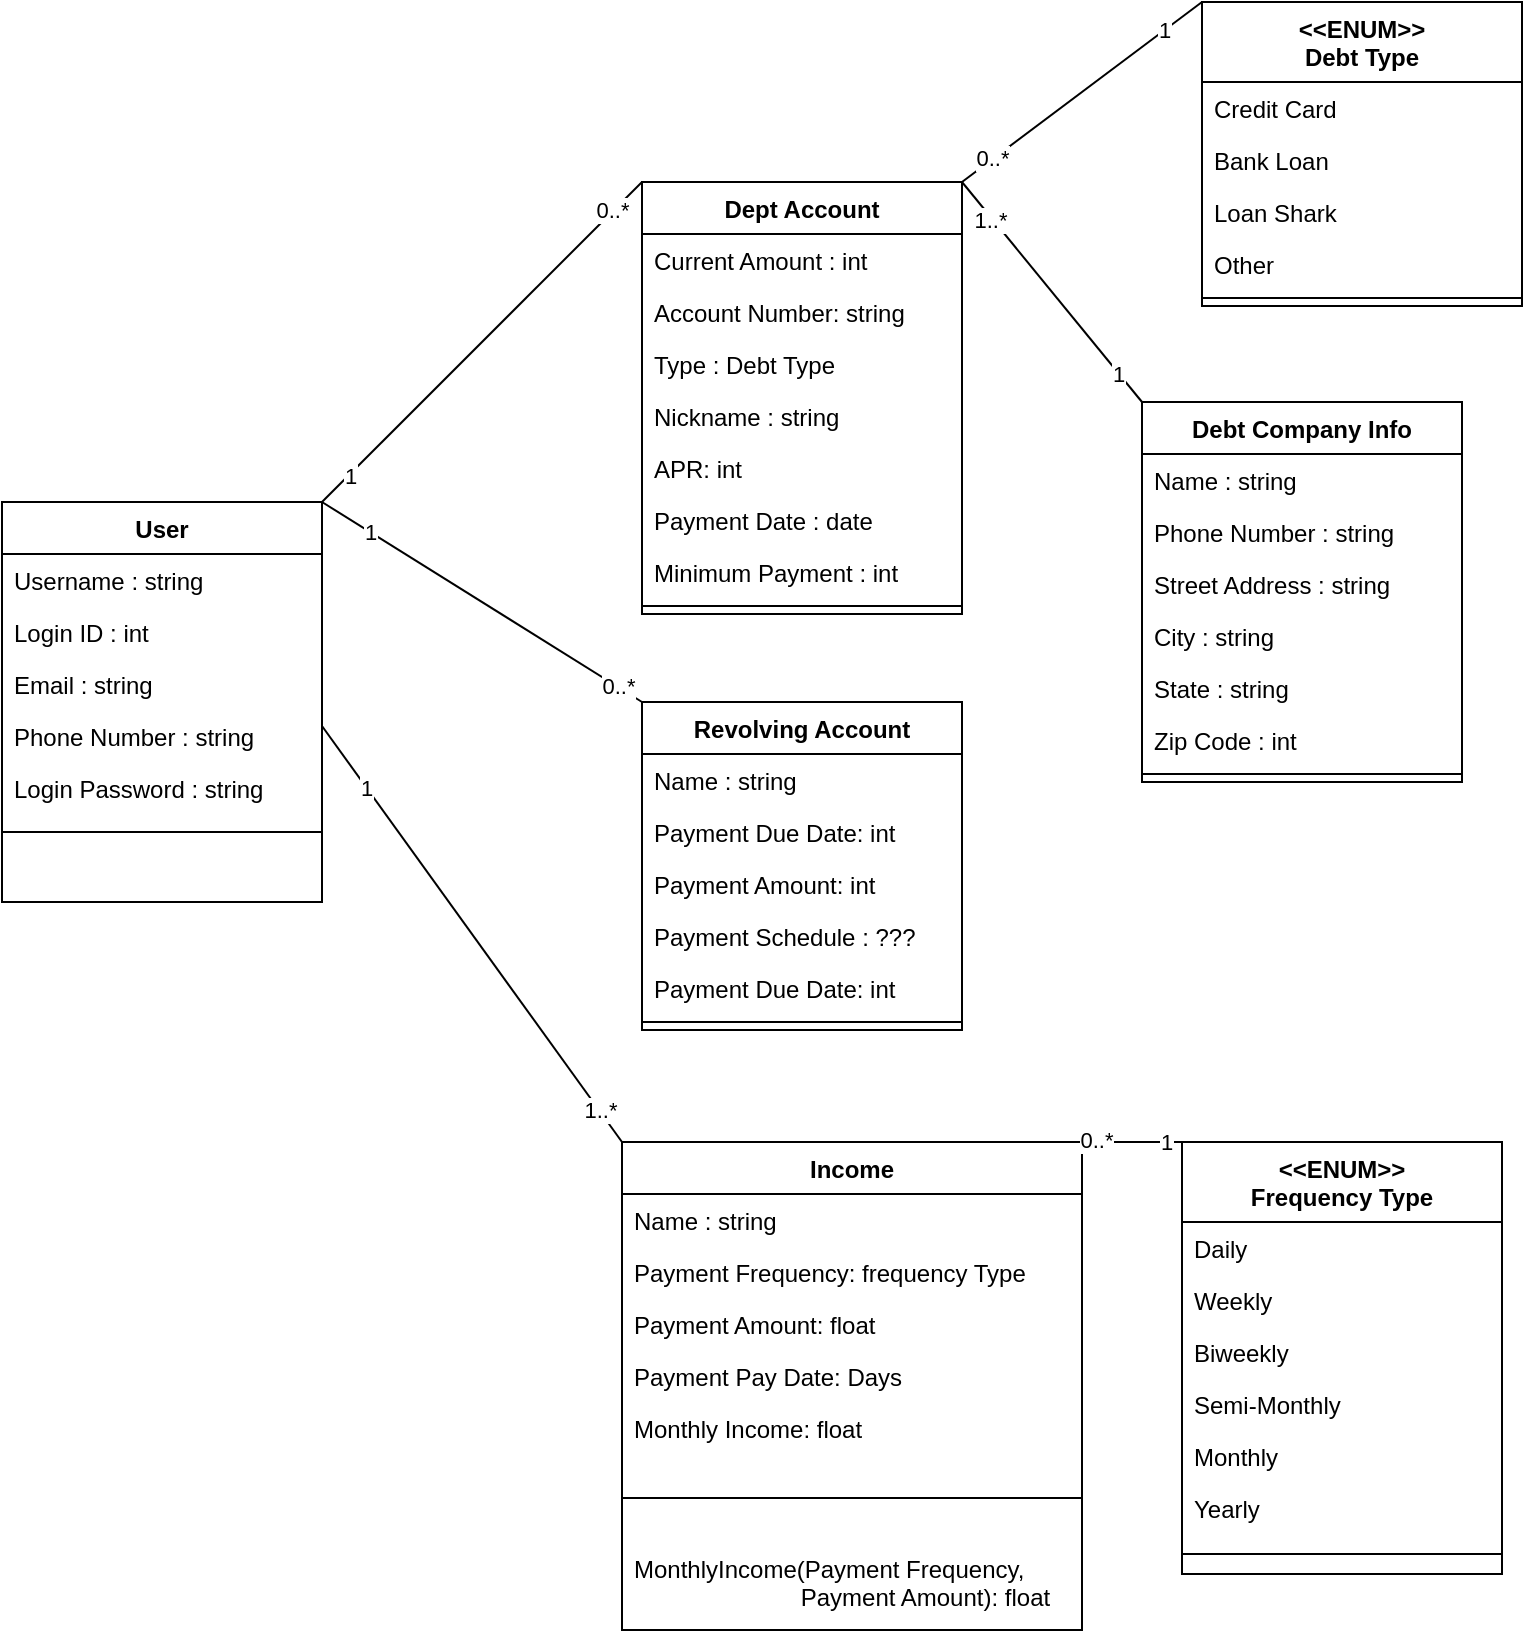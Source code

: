 <mxfile version="15.0.5" type="device"><diagram id="C5RBs43oDa-KdzZeNtuy" name="Page-1"><mxGraphModel dx="1038" dy="547" grid="1" gridSize="10" guides="1" tooltips="1" connect="1" arrows="1" fold="1" page="1" pageScale="1" pageWidth="827" pageHeight="1169" math="0" shadow="0"><root><mxCell id="WIyWlLk6GJQsqaUBKTNV-0"/><mxCell id="WIyWlLk6GJQsqaUBKTNV-1" parent="WIyWlLk6GJQsqaUBKTNV-0"/><mxCell id="2ctmbRKMQEPnxCyGEqB2-3" value="Debt Company Info" style="swimlane;fontStyle=1;align=center;verticalAlign=top;childLayout=stackLayout;horizontal=1;startSize=26;horizontalStack=0;resizeParent=1;resizeParentMax=0;resizeLast=0;collapsible=1;marginBottom=0;" parent="WIyWlLk6GJQsqaUBKTNV-1" vertex="1"><mxGeometry x="610" y="310" width="160" height="190" as="geometry"/></mxCell><mxCell id="2ctmbRKMQEPnxCyGEqB2-4" value="Name : string" style="text;strokeColor=none;fillColor=none;align=left;verticalAlign=top;spacingLeft=4;spacingRight=4;overflow=hidden;rotatable=0;points=[[0,0.5],[1,0.5]];portConstraint=eastwest;" parent="2ctmbRKMQEPnxCyGEqB2-3" vertex="1"><mxGeometry y="26" width="160" height="26" as="geometry"/></mxCell><mxCell id="2ctmbRKMQEPnxCyGEqB2-7" value="Phone Number : string" style="text;strokeColor=none;fillColor=none;align=left;verticalAlign=top;spacingLeft=4;spacingRight=4;overflow=hidden;rotatable=0;points=[[0,0.5],[1,0.5]];portConstraint=eastwest;" parent="2ctmbRKMQEPnxCyGEqB2-3" vertex="1"><mxGeometry y="52" width="160" height="26" as="geometry"/></mxCell><mxCell id="2ctmbRKMQEPnxCyGEqB2-8" value="Street Address : string" style="text;strokeColor=none;fillColor=none;align=left;verticalAlign=top;spacingLeft=4;spacingRight=4;overflow=hidden;rotatable=0;points=[[0,0.5],[1,0.5]];portConstraint=eastwest;" parent="2ctmbRKMQEPnxCyGEqB2-3" vertex="1"><mxGeometry y="78" width="160" height="26" as="geometry"/></mxCell><mxCell id="2ctmbRKMQEPnxCyGEqB2-11" value="City : string" style="text;strokeColor=none;fillColor=none;align=left;verticalAlign=top;spacingLeft=4;spacingRight=4;overflow=hidden;rotatable=0;points=[[0,0.5],[1,0.5]];portConstraint=eastwest;" parent="2ctmbRKMQEPnxCyGEqB2-3" vertex="1"><mxGeometry y="104" width="160" height="26" as="geometry"/></mxCell><mxCell id="2ctmbRKMQEPnxCyGEqB2-9" value="State : string" style="text;strokeColor=none;fillColor=none;align=left;verticalAlign=top;spacingLeft=4;spacingRight=4;overflow=hidden;rotatable=0;points=[[0,0.5],[1,0.5]];portConstraint=eastwest;" parent="2ctmbRKMQEPnxCyGEqB2-3" vertex="1"><mxGeometry y="130" width="160" height="26" as="geometry"/></mxCell><mxCell id="2ctmbRKMQEPnxCyGEqB2-10" value="Zip Code : int" style="text;strokeColor=none;fillColor=none;align=left;verticalAlign=top;spacingLeft=4;spacingRight=4;overflow=hidden;rotatable=0;points=[[0,0.5],[1,0.5]];portConstraint=eastwest;" parent="2ctmbRKMQEPnxCyGEqB2-3" vertex="1"><mxGeometry y="156" width="160" height="26" as="geometry"/></mxCell><mxCell id="2ctmbRKMQEPnxCyGEqB2-5" value="" style="line;strokeWidth=1;fillColor=none;align=left;verticalAlign=middle;spacingTop=-1;spacingLeft=3;spacingRight=3;rotatable=0;labelPosition=right;points=[];portConstraint=eastwest;" parent="2ctmbRKMQEPnxCyGEqB2-3" vertex="1"><mxGeometry y="182" width="160" height="8" as="geometry"/></mxCell><mxCell id="2ctmbRKMQEPnxCyGEqB2-12" value="Dept Account" style="swimlane;fontStyle=1;align=center;verticalAlign=top;childLayout=stackLayout;horizontal=1;startSize=26;horizontalStack=0;resizeParent=1;resizeParentMax=0;resizeLast=0;collapsible=1;marginBottom=0;" parent="WIyWlLk6GJQsqaUBKTNV-1" vertex="1"><mxGeometry x="360" y="200" width="160" height="216" as="geometry"/></mxCell><mxCell id="2ctmbRKMQEPnxCyGEqB2-13" value="Current Amount : int" style="text;strokeColor=none;fillColor=none;align=left;verticalAlign=top;spacingLeft=4;spacingRight=4;overflow=hidden;rotatable=0;points=[[0,0.5],[1,0.5]];portConstraint=eastwest;" parent="2ctmbRKMQEPnxCyGEqB2-12" vertex="1"><mxGeometry y="26" width="160" height="26" as="geometry"/></mxCell><mxCell id="2ctmbRKMQEPnxCyGEqB2-16" value="Account Number: string" style="text;strokeColor=none;fillColor=none;align=left;verticalAlign=top;spacingLeft=4;spacingRight=4;overflow=hidden;rotatable=0;points=[[0,0.5],[1,0.5]];portConstraint=eastwest;" parent="2ctmbRKMQEPnxCyGEqB2-12" vertex="1"><mxGeometry y="52" width="160" height="26" as="geometry"/></mxCell><mxCell id="2ctmbRKMQEPnxCyGEqB2-17" value="Type : Debt Type" style="text;strokeColor=none;fillColor=none;align=left;verticalAlign=top;spacingLeft=4;spacingRight=4;overflow=hidden;rotatable=0;points=[[0,0.5],[1,0.5]];portConstraint=eastwest;" parent="2ctmbRKMQEPnxCyGEqB2-12" vertex="1"><mxGeometry y="78" width="160" height="26" as="geometry"/></mxCell><mxCell id="2ctmbRKMQEPnxCyGEqB2-18" value="Nickname : string" style="text;strokeColor=none;fillColor=none;align=left;verticalAlign=top;spacingLeft=4;spacingRight=4;overflow=hidden;rotatable=0;points=[[0,0.5],[1,0.5]];portConstraint=eastwest;" parent="2ctmbRKMQEPnxCyGEqB2-12" vertex="1"><mxGeometry y="104" width="160" height="26" as="geometry"/></mxCell><mxCell id="2ctmbRKMQEPnxCyGEqB2-19" value="APR: int" style="text;strokeColor=none;fillColor=none;align=left;verticalAlign=top;spacingLeft=4;spacingRight=4;overflow=hidden;rotatable=0;points=[[0,0.5],[1,0.5]];portConstraint=eastwest;" parent="2ctmbRKMQEPnxCyGEqB2-12" vertex="1"><mxGeometry y="130" width="160" height="26" as="geometry"/></mxCell><mxCell id="2ctmbRKMQEPnxCyGEqB2-35" value="Payment Date : date" style="text;strokeColor=none;fillColor=none;align=left;verticalAlign=top;spacingLeft=4;spacingRight=4;overflow=hidden;rotatable=0;points=[[0,0.5],[1,0.5]];portConstraint=eastwest;" parent="2ctmbRKMQEPnxCyGEqB2-12" vertex="1"><mxGeometry y="156" width="160" height="26" as="geometry"/></mxCell><mxCell id="2ctmbRKMQEPnxCyGEqB2-36" value="Minimum Payment : int" style="text;strokeColor=none;fillColor=none;align=left;verticalAlign=top;spacingLeft=4;spacingRight=4;overflow=hidden;rotatable=0;points=[[0,0.5],[1,0.5]];portConstraint=eastwest;" parent="2ctmbRKMQEPnxCyGEqB2-12" vertex="1"><mxGeometry y="182" width="160" height="26" as="geometry"/></mxCell><mxCell id="2ctmbRKMQEPnxCyGEqB2-14" value="" style="line;strokeWidth=1;fillColor=none;align=left;verticalAlign=middle;spacingTop=-1;spacingLeft=3;spacingRight=3;rotatable=0;labelPosition=right;points=[];portConstraint=eastwest;" parent="2ctmbRKMQEPnxCyGEqB2-12" vertex="1"><mxGeometry y="208" width="160" height="8" as="geometry"/></mxCell><mxCell id="2ctmbRKMQEPnxCyGEqB2-20" value="&lt;&lt;ENUM&gt;&gt;&#10;Debt Type" style="swimlane;fontStyle=1;align=center;verticalAlign=top;childLayout=stackLayout;horizontal=1;startSize=40;horizontalStack=0;resizeParent=1;resizeParentMax=0;resizeLast=0;collapsible=1;marginBottom=0;" parent="WIyWlLk6GJQsqaUBKTNV-1" vertex="1"><mxGeometry x="640" y="110" width="160" height="152" as="geometry"/></mxCell><mxCell id="2ctmbRKMQEPnxCyGEqB2-21" value="Credit Card" style="text;strokeColor=none;fillColor=none;align=left;verticalAlign=top;spacingLeft=4;spacingRight=4;overflow=hidden;rotatable=0;points=[[0,0.5],[1,0.5]];portConstraint=eastwest;" parent="2ctmbRKMQEPnxCyGEqB2-20" vertex="1"><mxGeometry y="40" width="160" height="26" as="geometry"/></mxCell><mxCell id="2ctmbRKMQEPnxCyGEqB2-24" value="Bank Loan" style="text;strokeColor=none;fillColor=none;align=left;verticalAlign=top;spacingLeft=4;spacingRight=4;overflow=hidden;rotatable=0;points=[[0,0.5],[1,0.5]];portConstraint=eastwest;" parent="2ctmbRKMQEPnxCyGEqB2-20" vertex="1"><mxGeometry y="66" width="160" height="26" as="geometry"/></mxCell><mxCell id="2ctmbRKMQEPnxCyGEqB2-25" value="Loan Shark" style="text;strokeColor=none;fillColor=none;align=left;verticalAlign=top;spacingLeft=4;spacingRight=4;overflow=hidden;rotatable=0;points=[[0,0.5],[1,0.5]];portConstraint=eastwest;" parent="2ctmbRKMQEPnxCyGEqB2-20" vertex="1"><mxGeometry y="92" width="160" height="26" as="geometry"/></mxCell><mxCell id="2ctmbRKMQEPnxCyGEqB2-26" value="Other" style="text;strokeColor=none;fillColor=none;align=left;verticalAlign=top;spacingLeft=4;spacingRight=4;overflow=hidden;rotatable=0;points=[[0,0.5],[1,0.5]];portConstraint=eastwest;" parent="2ctmbRKMQEPnxCyGEqB2-20" vertex="1"><mxGeometry y="118" width="160" height="26" as="geometry"/></mxCell><mxCell id="2ctmbRKMQEPnxCyGEqB2-22" value="" style="line;strokeWidth=1;fillColor=none;align=left;verticalAlign=middle;spacingTop=-1;spacingLeft=3;spacingRight=3;rotatable=0;labelPosition=right;points=[];portConstraint=eastwest;" parent="2ctmbRKMQEPnxCyGEqB2-20" vertex="1"><mxGeometry y="144" width="160" height="8" as="geometry"/></mxCell><mxCell id="2ctmbRKMQEPnxCyGEqB2-37" value="Revolving Account" style="swimlane;fontStyle=1;align=center;verticalAlign=top;childLayout=stackLayout;horizontal=1;startSize=26;horizontalStack=0;resizeParent=1;resizeParentMax=0;resizeLast=0;collapsible=1;marginBottom=0;" parent="WIyWlLk6GJQsqaUBKTNV-1" vertex="1"><mxGeometry x="360" y="460" width="160" height="164" as="geometry"/></mxCell><mxCell id="2ctmbRKMQEPnxCyGEqB2-44" value="Name : string" style="text;strokeColor=none;fillColor=none;align=left;verticalAlign=top;spacingLeft=4;spacingRight=4;overflow=hidden;rotatable=0;points=[[0,0.5],[1,0.5]];portConstraint=eastwest;" parent="2ctmbRKMQEPnxCyGEqB2-37" vertex="1"><mxGeometry y="26" width="160" height="26" as="geometry"/></mxCell><mxCell id="2ctmbRKMQEPnxCyGEqB2-42" value="Payment Due Date: int" style="text;strokeColor=none;fillColor=none;align=left;verticalAlign=top;spacingLeft=4;spacingRight=4;overflow=hidden;rotatable=0;points=[[0,0.5],[1,0.5]];portConstraint=eastwest;" parent="2ctmbRKMQEPnxCyGEqB2-37" vertex="1"><mxGeometry y="52" width="160" height="26" as="geometry"/></mxCell><mxCell id="2ctmbRKMQEPnxCyGEqB2-38" value="Payment Amount: int" style="text;strokeColor=none;fillColor=none;align=left;verticalAlign=top;spacingLeft=4;spacingRight=4;overflow=hidden;rotatable=0;points=[[0,0.5],[1,0.5]];portConstraint=eastwest;" parent="2ctmbRKMQEPnxCyGEqB2-37" vertex="1"><mxGeometry y="78" width="160" height="26" as="geometry"/></mxCell><mxCell id="2ctmbRKMQEPnxCyGEqB2-41" value="Payment Schedule : ???" style="text;strokeColor=none;fillColor=none;align=left;verticalAlign=top;spacingLeft=4;spacingRight=4;overflow=hidden;rotatable=0;points=[[0,0.5],[1,0.5]];portConstraint=eastwest;" parent="2ctmbRKMQEPnxCyGEqB2-37" vertex="1"><mxGeometry y="104" width="160" height="26" as="geometry"/></mxCell><mxCell id="2ctmbRKMQEPnxCyGEqB2-43" value="Payment Due Date: int" style="text;strokeColor=none;fillColor=none;align=left;verticalAlign=top;spacingLeft=4;spacingRight=4;overflow=hidden;rotatable=0;points=[[0,0.5],[1,0.5]];portConstraint=eastwest;" parent="2ctmbRKMQEPnxCyGEqB2-37" vertex="1"><mxGeometry y="130" width="160" height="26" as="geometry"/></mxCell><mxCell id="2ctmbRKMQEPnxCyGEqB2-39" value="" style="line;strokeWidth=1;fillColor=none;align=left;verticalAlign=middle;spacingTop=-1;spacingLeft=3;spacingRight=3;rotatable=0;labelPosition=right;points=[];portConstraint=eastwest;" parent="2ctmbRKMQEPnxCyGEqB2-37" vertex="1"><mxGeometry y="156" width="160" height="8" as="geometry"/></mxCell><mxCell id="2ctmbRKMQEPnxCyGEqB2-45" value="User" style="swimlane;fontStyle=1;align=center;verticalAlign=top;childLayout=stackLayout;horizontal=1;startSize=26;horizontalStack=0;resizeParent=1;resizeParentMax=0;resizeLast=0;collapsible=1;marginBottom=0;" parent="WIyWlLk6GJQsqaUBKTNV-1" vertex="1"><mxGeometry x="40" y="360" width="160" height="200" as="geometry"/></mxCell><mxCell id="2ctmbRKMQEPnxCyGEqB2-46" value="Username : string" style="text;strokeColor=none;fillColor=none;align=left;verticalAlign=top;spacingLeft=4;spacingRight=4;overflow=hidden;rotatable=0;points=[[0,0.5],[1,0.5]];portConstraint=eastwest;" parent="2ctmbRKMQEPnxCyGEqB2-45" vertex="1"><mxGeometry y="26" width="160" height="26" as="geometry"/></mxCell><mxCell id="2ctmbRKMQEPnxCyGEqB2-49" value="Login ID : int" style="text;strokeColor=none;fillColor=none;align=left;verticalAlign=top;spacingLeft=4;spacingRight=4;overflow=hidden;rotatable=0;points=[[0,0.5],[1,0.5]];portConstraint=eastwest;" parent="2ctmbRKMQEPnxCyGEqB2-45" vertex="1"><mxGeometry y="52" width="160" height="26" as="geometry"/></mxCell><mxCell id="2ctmbRKMQEPnxCyGEqB2-50" value="Email : string" style="text;strokeColor=none;fillColor=none;align=left;verticalAlign=top;spacingLeft=4;spacingRight=4;overflow=hidden;rotatable=0;points=[[0,0.5],[1,0.5]];portConstraint=eastwest;" parent="2ctmbRKMQEPnxCyGEqB2-45" vertex="1"><mxGeometry y="78" width="160" height="26" as="geometry"/></mxCell><mxCell id="3DmiL31OHpGUTXK2giQE-1" value="Phone Number : string" style="text;strokeColor=none;fillColor=none;align=left;verticalAlign=top;spacingLeft=4;spacingRight=4;overflow=hidden;rotatable=0;points=[[0,0.5],[1,0.5]];portConstraint=eastwest;" vertex="1" parent="2ctmbRKMQEPnxCyGEqB2-45"><mxGeometry y="104" width="160" height="26" as="geometry"/></mxCell><mxCell id="2ctmbRKMQEPnxCyGEqB2-47" value="" style="line;strokeWidth=1;fillColor=none;align=left;verticalAlign=middle;spacingTop=-1;spacingLeft=3;spacingRight=3;rotatable=0;labelPosition=right;points=[];portConstraint=eastwest;" parent="2ctmbRKMQEPnxCyGEqB2-45" vertex="1"><mxGeometry y="130" width="160" height="70" as="geometry"/></mxCell><mxCell id="2ctmbRKMQEPnxCyGEqB2-51" value="" style="endArrow=none;html=1;exitX=1;exitY=0;exitDx=0;exitDy=0;entryX=0;entryY=0;entryDx=0;entryDy=0;" parent="WIyWlLk6GJQsqaUBKTNV-1" source="2ctmbRKMQEPnxCyGEqB2-45" target="2ctmbRKMQEPnxCyGEqB2-12" edge="1"><mxGeometry width="50" height="50" relative="1" as="geometry"><mxPoint x="140" y="340" as="sourcePoint"/><mxPoint x="190" y="290" as="targetPoint"/></mxGeometry></mxCell><mxCell id="2ctmbRKMQEPnxCyGEqB2-55" value="1" style="edgeLabel;html=1;align=center;verticalAlign=middle;resizable=0;points=[];" parent="2ctmbRKMQEPnxCyGEqB2-51" vertex="1" connectable="0"><mxGeometry x="-0.833" relative="1" as="geometry"><mxPoint as="offset"/></mxGeometry></mxCell><mxCell id="2ctmbRKMQEPnxCyGEqB2-56" value="0..*" style="edgeLabel;html=1;align=center;verticalAlign=middle;resizable=0;points=[];" parent="2ctmbRKMQEPnxCyGEqB2-51" vertex="1" connectable="0"><mxGeometry x="0.814" relative="1" as="geometry"><mxPoint y="-1" as="offset"/></mxGeometry></mxCell><mxCell id="2ctmbRKMQEPnxCyGEqB2-52" value="" style="endArrow=none;html=1;exitX=1;exitY=0;exitDx=0;exitDy=0;entryX=0;entryY=0;entryDx=0;entryDy=0;" parent="WIyWlLk6GJQsqaUBKTNV-1" source="2ctmbRKMQEPnxCyGEqB2-45" target="2ctmbRKMQEPnxCyGEqB2-37" edge="1"><mxGeometry width="50" height="50" relative="1" as="geometry"><mxPoint x="270" y="530" as="sourcePoint"/><mxPoint x="320" y="480" as="targetPoint"/></mxGeometry></mxCell><mxCell id="2ctmbRKMQEPnxCyGEqB2-53" value="1" style="edgeLabel;html=1;align=center;verticalAlign=middle;resizable=0;points=[];" parent="2ctmbRKMQEPnxCyGEqB2-52" vertex="1" connectable="0"><mxGeometry x="-0.702" relative="1" as="geometry"><mxPoint as="offset"/></mxGeometry></mxCell><mxCell id="2ctmbRKMQEPnxCyGEqB2-54" value="0..*" style="edgeLabel;html=1;align=center;verticalAlign=middle;resizable=0;points=[];" parent="2ctmbRKMQEPnxCyGEqB2-52" vertex="1" connectable="0"><mxGeometry x="0.845" relative="1" as="geometry"><mxPoint as="offset"/></mxGeometry></mxCell><mxCell id="2ctmbRKMQEPnxCyGEqB2-57" value="" style="endArrow=none;html=1;exitX=1;exitY=0;exitDx=0;exitDy=0;entryX=0;entryY=0;entryDx=0;entryDy=0;" parent="WIyWlLk6GJQsqaUBKTNV-1" source="2ctmbRKMQEPnxCyGEqB2-12" target="2ctmbRKMQEPnxCyGEqB2-20" edge="1"><mxGeometry width="50" height="50" relative="1" as="geometry"><mxPoint x="600" y="100" as="sourcePoint"/><mxPoint x="650" y="50" as="targetPoint"/></mxGeometry></mxCell><mxCell id="2ctmbRKMQEPnxCyGEqB2-59" value="1" style="edgeLabel;html=1;align=center;verticalAlign=middle;resizable=0;points=[];" parent="2ctmbRKMQEPnxCyGEqB2-57" vertex="1" connectable="0"><mxGeometry x="0.685" relative="1" as="geometry"><mxPoint as="offset"/></mxGeometry></mxCell><mxCell id="2ctmbRKMQEPnxCyGEqB2-60" value="0..*" style="edgeLabel;html=1;align=center;verticalAlign=middle;resizable=0;points=[];" parent="2ctmbRKMQEPnxCyGEqB2-57" vertex="1" connectable="0"><mxGeometry x="-0.744" y="1" relative="1" as="geometry"><mxPoint as="offset"/></mxGeometry></mxCell><mxCell id="2ctmbRKMQEPnxCyGEqB2-58" value="" style="endArrow=none;html=1;entryX=0;entryY=0;entryDx=0;entryDy=0;exitX=1;exitY=0;exitDx=0;exitDy=0;" parent="WIyWlLk6GJQsqaUBKTNV-1" source="2ctmbRKMQEPnxCyGEqB2-12" target="2ctmbRKMQEPnxCyGEqB2-3" edge="1"><mxGeometry width="50" height="50" relative="1" as="geometry"><mxPoint x="390" y="380" as="sourcePoint"/><mxPoint x="440" y="330" as="targetPoint"/></mxGeometry></mxCell><mxCell id="2ctmbRKMQEPnxCyGEqB2-61" value="1" style="edgeLabel;html=1;align=center;verticalAlign=middle;resizable=0;points=[];" parent="2ctmbRKMQEPnxCyGEqB2-58" vertex="1" connectable="0"><mxGeometry x="0.721" y="-1" relative="1" as="geometry"><mxPoint x="1" as="offset"/></mxGeometry></mxCell><mxCell id="2ctmbRKMQEPnxCyGEqB2-62" value="1..*" style="edgeLabel;html=1;align=center;verticalAlign=middle;resizable=0;points=[];" parent="2ctmbRKMQEPnxCyGEqB2-58" vertex="1" connectable="0"><mxGeometry x="-0.668" y="-1" relative="1" as="geometry"><mxPoint as="offset"/></mxGeometry></mxCell><mxCell id="s2_gnopaWdC2mlxxpzXU-0" value="" style="endArrow=none;html=1;exitX=1;exitY=0;exitDx=0;exitDy=0;entryX=0;entryY=0;entryDx=0;entryDy=0;" parent="WIyWlLk6GJQsqaUBKTNV-1" target="s2_gnopaWdC2mlxxpzXU-4" edge="1"><mxGeometry width="50" height="50" relative="1" as="geometry"><mxPoint x="200" y="472" as="sourcePoint"/><mxPoint x="350" y="690" as="targetPoint"/></mxGeometry></mxCell><mxCell id="s2_gnopaWdC2mlxxpzXU-1" value="1" style="edgeLabel;html=1;align=center;verticalAlign=middle;resizable=0;points=[];" parent="s2_gnopaWdC2mlxxpzXU-0" vertex="1" connectable="0"><mxGeometry x="-0.702" relative="1" as="geometry"><mxPoint as="offset"/></mxGeometry></mxCell><mxCell id="s2_gnopaWdC2mlxxpzXU-2" value="1..*" style="edgeLabel;html=1;align=center;verticalAlign=middle;resizable=0;points=[];" parent="s2_gnopaWdC2mlxxpzXU-0" vertex="1" connectable="0"><mxGeometry x="0.845" relative="1" as="geometry"><mxPoint as="offset"/></mxGeometry></mxCell><mxCell id="s2_gnopaWdC2mlxxpzXU-4" value="Income" style="swimlane;fontStyle=1;align=center;verticalAlign=top;childLayout=stackLayout;horizontal=1;startSize=26;horizontalStack=0;resizeParent=1;resizeParentMax=0;resizeLast=0;collapsible=1;marginBottom=0;" parent="WIyWlLk6GJQsqaUBKTNV-1" vertex="1"><mxGeometry x="350" y="680" width="230" height="244" as="geometry"><mxRectangle x="350" y="680" width="70" height="26" as="alternateBounds"/></mxGeometry></mxCell><mxCell id="s2_gnopaWdC2mlxxpzXU-5" value="Name : string" style="text;strokeColor=none;fillColor=none;align=left;verticalAlign=top;spacingLeft=4;spacingRight=4;overflow=hidden;rotatable=0;points=[[0,0.5],[1,0.5]];portConstraint=eastwest;" parent="s2_gnopaWdC2mlxxpzXU-4" vertex="1"><mxGeometry y="26" width="230" height="26" as="geometry"/></mxCell><mxCell id="s2_gnopaWdC2mlxxpzXU-6" value="Payment Frequency: frequency Type" style="text;strokeColor=none;fillColor=none;align=left;verticalAlign=top;spacingLeft=4;spacingRight=4;overflow=hidden;rotatable=0;points=[[0,0.5],[1,0.5]];portConstraint=eastwest;" parent="s2_gnopaWdC2mlxxpzXU-4" vertex="1"><mxGeometry y="52" width="230" height="26" as="geometry"/></mxCell><mxCell id="s2_gnopaWdC2mlxxpzXU-7" value="Payment Amount: float" style="text;strokeColor=none;fillColor=none;align=left;verticalAlign=top;spacingLeft=4;spacingRight=4;overflow=hidden;rotatable=0;points=[[0,0.5],[1,0.5]];portConstraint=eastwest;" parent="s2_gnopaWdC2mlxxpzXU-4" vertex="1"><mxGeometry y="78" width="230" height="26" as="geometry"/></mxCell><mxCell id="s2_gnopaWdC2mlxxpzXU-9" value="Payment Pay Date: Days" style="text;strokeColor=none;fillColor=none;align=left;verticalAlign=top;spacingLeft=4;spacingRight=4;overflow=hidden;rotatable=0;points=[[0,0.5],[1,0.5]];portConstraint=eastwest;" parent="s2_gnopaWdC2mlxxpzXU-4" vertex="1"><mxGeometry y="104" width="230" height="26" as="geometry"/></mxCell><mxCell id="s2_gnopaWdC2mlxxpzXU-21" value="Monthly Income: float" style="text;strokeColor=none;fillColor=none;align=left;verticalAlign=top;spacingLeft=4;spacingRight=4;overflow=hidden;rotatable=0;points=[[0,0.5],[1,0.5]];portConstraint=eastwest;" parent="s2_gnopaWdC2mlxxpzXU-4" vertex="1"><mxGeometry y="130" width="230" height="26" as="geometry"/></mxCell><mxCell id="s2_gnopaWdC2mlxxpzXU-10" value="" style="line;strokeWidth=1;fillColor=none;align=left;verticalAlign=middle;spacingTop=-1;spacingLeft=3;spacingRight=3;rotatable=0;labelPosition=right;points=[];portConstraint=eastwest;" parent="s2_gnopaWdC2mlxxpzXU-4" vertex="1"><mxGeometry y="156" width="230" height="44" as="geometry"/></mxCell><mxCell id="s2_gnopaWdC2mlxxpzXU-12" value="MonthlyIncome(Payment Frequency,&#10;                         Payment Amount): float" style="text;strokeColor=none;fillColor=none;align=left;verticalAlign=top;spacingLeft=4;spacingRight=4;overflow=hidden;rotatable=0;points=[[0,0.5],[1,0.5]];portConstraint=eastwest;" parent="s2_gnopaWdC2mlxxpzXU-4" vertex="1"><mxGeometry y="200" width="230" height="44" as="geometry"/></mxCell><mxCell id="s2_gnopaWdC2mlxxpzXU-22" value="&lt;&lt;ENUM&gt;&gt;&#10;Frequency Type" style="swimlane;fontStyle=1;align=center;verticalAlign=top;childLayout=stackLayout;horizontal=1;startSize=40;horizontalStack=0;resizeParent=1;resizeParentMax=0;resizeLast=0;collapsible=1;marginBottom=0;" parent="WIyWlLk6GJQsqaUBKTNV-1" vertex="1"><mxGeometry x="630" y="680" width="160" height="216" as="geometry"/></mxCell><mxCell id="s2_gnopaWdC2mlxxpzXU-23" value="Daily    " style="text;strokeColor=none;fillColor=none;align=left;verticalAlign=top;spacingLeft=4;spacingRight=4;overflow=hidden;rotatable=0;points=[[0,0.5],[1,0.5]];portConstraint=eastwest;" parent="s2_gnopaWdC2mlxxpzXU-22" vertex="1"><mxGeometry y="40" width="160" height="26" as="geometry"/></mxCell><mxCell id="s2_gnopaWdC2mlxxpzXU-24" value="Weekly" style="text;strokeColor=none;fillColor=none;align=left;verticalAlign=top;spacingLeft=4;spacingRight=4;overflow=hidden;rotatable=0;points=[[0,0.5],[1,0.5]];portConstraint=eastwest;" parent="s2_gnopaWdC2mlxxpzXU-22" vertex="1"><mxGeometry y="66" width="160" height="26" as="geometry"/></mxCell><mxCell id="s2_gnopaWdC2mlxxpzXU-25" value="Biweekly" style="text;strokeColor=none;fillColor=none;align=left;verticalAlign=top;spacingLeft=4;spacingRight=4;overflow=hidden;rotatable=0;points=[[0,0.5],[1,0.5]];portConstraint=eastwest;" parent="s2_gnopaWdC2mlxxpzXU-22" vertex="1"><mxGeometry y="92" width="160" height="26" as="geometry"/></mxCell><mxCell id="a0W1kwPTtWlftXnXUScU-0" value="Semi-Monthly" style="text;strokeColor=none;fillColor=none;align=left;verticalAlign=top;spacingLeft=4;spacingRight=4;overflow=hidden;rotatable=0;points=[[0,0.5],[1,0.5]];portConstraint=eastwest;" parent="s2_gnopaWdC2mlxxpzXU-22" vertex="1"><mxGeometry y="118" width="160" height="26" as="geometry"/></mxCell><mxCell id="s2_gnopaWdC2mlxxpzXU-26" value="Monthly" style="text;strokeColor=none;fillColor=none;align=left;verticalAlign=top;spacingLeft=4;spacingRight=4;overflow=hidden;rotatable=0;points=[[0,0.5],[1,0.5]];portConstraint=eastwest;" parent="s2_gnopaWdC2mlxxpzXU-22" vertex="1"><mxGeometry y="144" width="160" height="26" as="geometry"/></mxCell><mxCell id="s2_gnopaWdC2mlxxpzXU-28" value="Yearly" style="text;strokeColor=none;fillColor=none;align=left;verticalAlign=top;spacingLeft=4;spacingRight=4;overflow=hidden;rotatable=0;points=[[0,0.5],[1,0.5]];portConstraint=eastwest;" parent="s2_gnopaWdC2mlxxpzXU-22" vertex="1"><mxGeometry y="170" width="160" height="26" as="geometry"/></mxCell><mxCell id="s2_gnopaWdC2mlxxpzXU-27" value="" style="line;strokeWidth=1;fillColor=none;align=left;verticalAlign=middle;spacingTop=-1;spacingLeft=3;spacingRight=3;rotatable=0;labelPosition=right;points=[];portConstraint=eastwest;" parent="s2_gnopaWdC2mlxxpzXU-22" vertex="1"><mxGeometry y="196" width="160" height="20" as="geometry"/></mxCell><mxCell id="s2_gnopaWdC2mlxxpzXU-36" value="" style="endArrow=none;html=1;exitX=1;exitY=0;exitDx=0;exitDy=0;entryX=0;entryY=0;entryDx=0;entryDy=0;" parent="WIyWlLk6GJQsqaUBKTNV-1" source="s2_gnopaWdC2mlxxpzXU-4" target="s2_gnopaWdC2mlxxpzXU-22" edge="1"><mxGeometry width="50" height="50" relative="1" as="geometry"><mxPoint x="560" y="640" as="sourcePoint"/><mxPoint x="680" y="550" as="targetPoint"/></mxGeometry></mxCell><mxCell id="s2_gnopaWdC2mlxxpzXU-37" value="1" style="edgeLabel;html=1;align=center;verticalAlign=middle;resizable=0;points=[];" parent="s2_gnopaWdC2mlxxpzXU-36" vertex="1" connectable="0"><mxGeometry x="0.685" relative="1" as="geometry"><mxPoint as="offset"/></mxGeometry></mxCell><mxCell id="s2_gnopaWdC2mlxxpzXU-38" value="0..*" style="edgeLabel;html=1;align=center;verticalAlign=middle;resizable=0;points=[];" parent="s2_gnopaWdC2mlxxpzXU-36" vertex="1" connectable="0"><mxGeometry x="-0.744" y="1" relative="1" as="geometry"><mxPoint as="offset"/></mxGeometry></mxCell><mxCell id="3DmiL31OHpGUTXK2giQE-2" value="Login Password : string" style="text;strokeColor=none;fillColor=none;align=left;verticalAlign=top;spacingLeft=4;spacingRight=4;overflow=hidden;rotatable=0;points=[[0,0.5],[1,0.5]];portConstraint=eastwest;" vertex="1" parent="WIyWlLk6GJQsqaUBKTNV-1"><mxGeometry x="40" y="490" width="160" height="26" as="geometry"/></mxCell></root></mxGraphModel></diagram></mxfile>